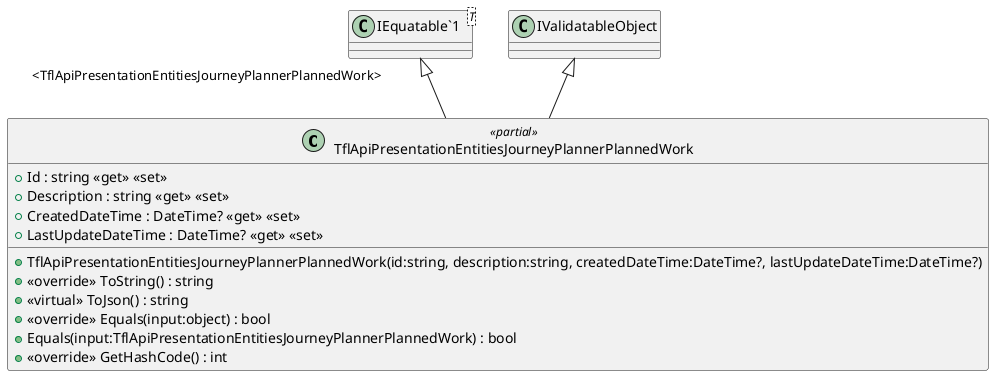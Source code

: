 @startuml
class TflApiPresentationEntitiesJourneyPlannerPlannedWork <<partial>> {
    + TflApiPresentationEntitiesJourneyPlannerPlannedWork(id:string, description:string, createdDateTime:DateTime?, lastUpdateDateTime:DateTime?)
    + Id : string <<get>> <<set>>
    + Description : string <<get>> <<set>>
    + CreatedDateTime : DateTime? <<get>> <<set>>
    + LastUpdateDateTime : DateTime? <<get>> <<set>>
    + <<override>> ToString() : string
    + <<virtual>> ToJson() : string
    + <<override>> Equals(input:object) : bool
    + Equals(input:TflApiPresentationEntitiesJourneyPlannerPlannedWork) : bool
    + <<override>> GetHashCode() : int
}
class "IEquatable`1"<T> {
}
"IEquatable`1" "<TflApiPresentationEntitiesJourneyPlannerPlannedWork>" <|-- TflApiPresentationEntitiesJourneyPlannerPlannedWork
IValidatableObject <|-- TflApiPresentationEntitiesJourneyPlannerPlannedWork
@enduml
